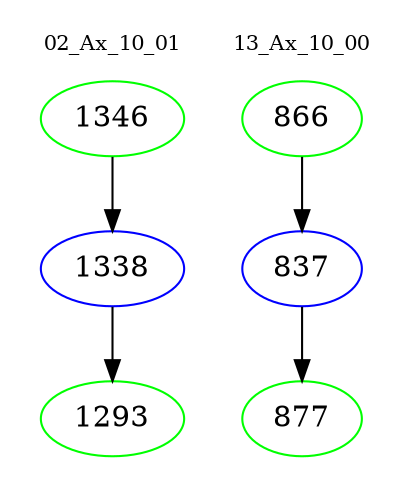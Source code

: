 digraph{
subgraph cluster_0 {
color = white
label = "02_Ax_10_01";
fontsize=10;
T0_1346 [label="1346", color="green"]
T0_1346 -> T0_1338 [color="black"]
T0_1338 [label="1338", color="blue"]
T0_1338 -> T0_1293 [color="black"]
T0_1293 [label="1293", color="green"]
}
subgraph cluster_1 {
color = white
label = "13_Ax_10_00";
fontsize=10;
T1_866 [label="866", color="green"]
T1_866 -> T1_837 [color="black"]
T1_837 [label="837", color="blue"]
T1_837 -> T1_877 [color="black"]
T1_877 [label="877", color="green"]
}
}

